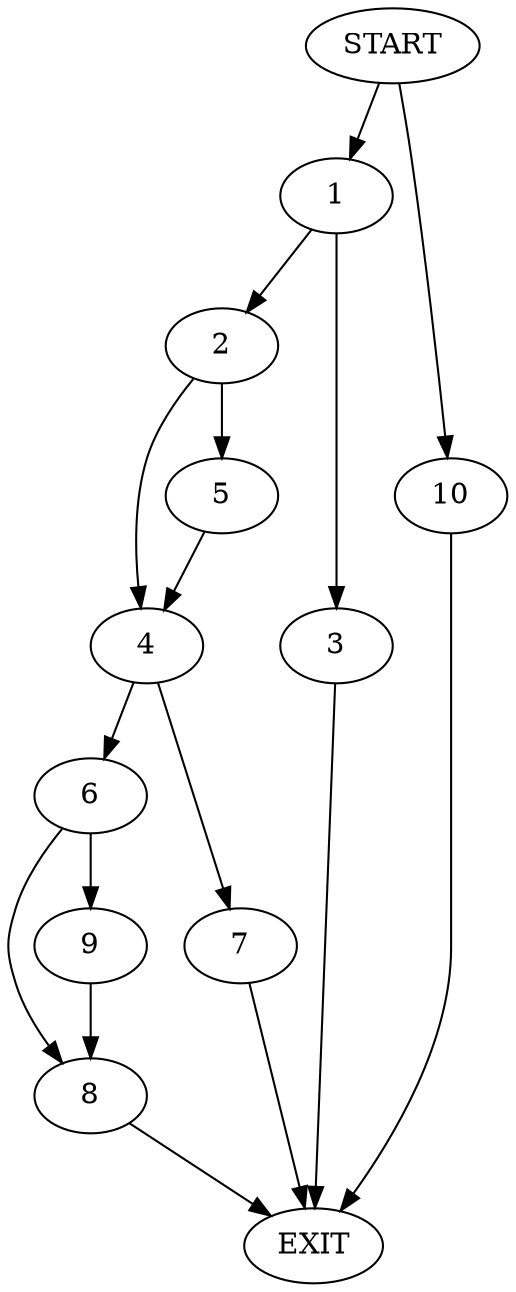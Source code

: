 digraph {
0 [label="START"]
11 [label="EXIT"]
0 -> 1
1 -> 2
1 -> 3
3 -> 11
2 -> 4
2 -> 5
4 -> 6
4 -> 7
5 -> 4
6 -> 8
6 -> 9
7 -> 11
8 -> 11
9 -> 8
0 -> 10
10 -> 11
}
